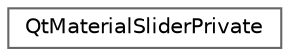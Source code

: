 digraph "类继承关系图"
{
 // LATEX_PDF_SIZE
  bgcolor="transparent";
  edge [fontname=Helvetica,fontsize=10,labelfontname=Helvetica,labelfontsize=10];
  node [fontname=Helvetica,fontsize=10,shape=box,height=0.2,width=0.4];
  rankdir="LR";
  Node0 [id="Node000000",label="QtMaterialSliderPrivate",height=0.2,width=0.4,color="grey40", fillcolor="white", style="filled",URL="$class_qt_material_slider_private.html",tooltip="滑块控件的私有实现"];
}
